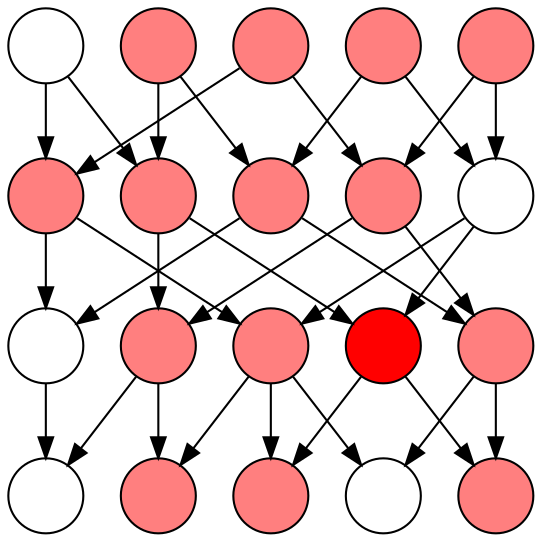 digraph G {
bgcolor="transparent"

	node [shape=circle, label=""]
	{
		11 [shape=circle, FIXEDSIZE="true", image="hatching.png", label=""]
//		11 [shape=circle, fillcolor="#ff7f7f", fixedsize=true, label="", style=diagonals]
		10 [shape=circle, fillcolor="#ffffff", fixedsize=true, label="", style=filled]
		13 [shape=circle, fillcolor="#ff7f7f", fixedsize=true, label="", style=filled]
		12 [shape=circle, fillcolor="#ff7f7f", fixedsize=true, label="", style=filled]
		15 [shape=circle, fillcolor="#ff0000", fixedsize=true, label="", style=filled]
		14 [shape=circle, fillcolor="#ff7f7f", fixedsize=true, label="", style=filled]
		17 [shape=circle, fillcolor="#ffffff", fixedsize=true, label="", style=filled]
		16 [shape=circle, fillcolor="#ffffff", fixedsize=true, label="", style=filled]
		19 [shape=circle, fillcolor="#ff7f7f", fixedsize=true, label="", style=filled]
		18 [shape=circle, fillcolor="#ff7f7f", fixedsize=true, label="", style=filled]
		20 [shape=circle, fillcolor="#ff7f7f", fixedsize=true, label="", style=filled]
		1 [shape=circle, fillcolor="#ff7f7f", fixedsize=true, label="", style=filled]
		3 [shape=circle, fillcolor="#ff7f7f", fixedsize=true, label="", style=filled]
		2 [shape=circle, fillcolor="#ffffff", fixedsize=true, label="", style=filled]
		5 [shape=circle, fillcolor="#ff7f7f", fixedsize=true, label="", style=filled]
		4 [shape=circle, fillcolor="#ff7f7f", fixedsize=true, label="", style=filled]
		7 [shape=circle, fillcolor="#ff7f7f", fixedsize=true, label="", style=filled]
		6 [shape=circle, fillcolor="#ff7f7f", fixedsize=true, label="", style=filled]
		9 [shape=circle, fillcolor="#ff7f7f", fixedsize=true, label="", style=filled]
		8 [shape=circle, fillcolor="#ff7f7f", fixedsize=true, label="", style=filled]
	}
	6 -> 11
	7 -> 11
	4 -> 10
	5 -> 10
	10 -> 13
	6 -> 13
	8 -> 12
	9 -> 12
	9 -> 15
	10 -> 15
	7 -> 14
	8 -> 14
	13 -> 17
	14 -> 17
	11 -> 16
	12 -> 16
	12 -> 19
	13 -> 19
	15 -> 18
	13 -> 18
	14 -> 20
	15 -> 20
     	3 -> 7
	4 -> 7
	1 -> 6
	2 -> 6
	2 -> 9
	3 -> 9
	5 -> 8
	1 -> 8
}
